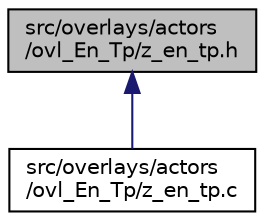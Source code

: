 digraph "src/overlays/actors/ovl_En_Tp/z_en_tp.h"
{
 // LATEX_PDF_SIZE
  edge [fontname="Helvetica",fontsize="10",labelfontname="Helvetica",labelfontsize="10"];
  node [fontname="Helvetica",fontsize="10",shape=record];
  Node1 [label="src/overlays/actors\l/ovl_En_Tp/z_en_tp.h",height=0.2,width=0.4,color="black", fillcolor="grey75", style="filled", fontcolor="black",tooltip=" "];
  Node1 -> Node2 [dir="back",color="midnightblue",fontsize="10",style="solid",fontname="Helvetica"];
  Node2 [label="src/overlays/actors\l/ovl_En_Tp/z_en_tp.c",height=0.2,width=0.4,color="black", fillcolor="white", style="filled",URL="$d9/d1a/z__en__tp_8c.html",tooltip=" "];
}
